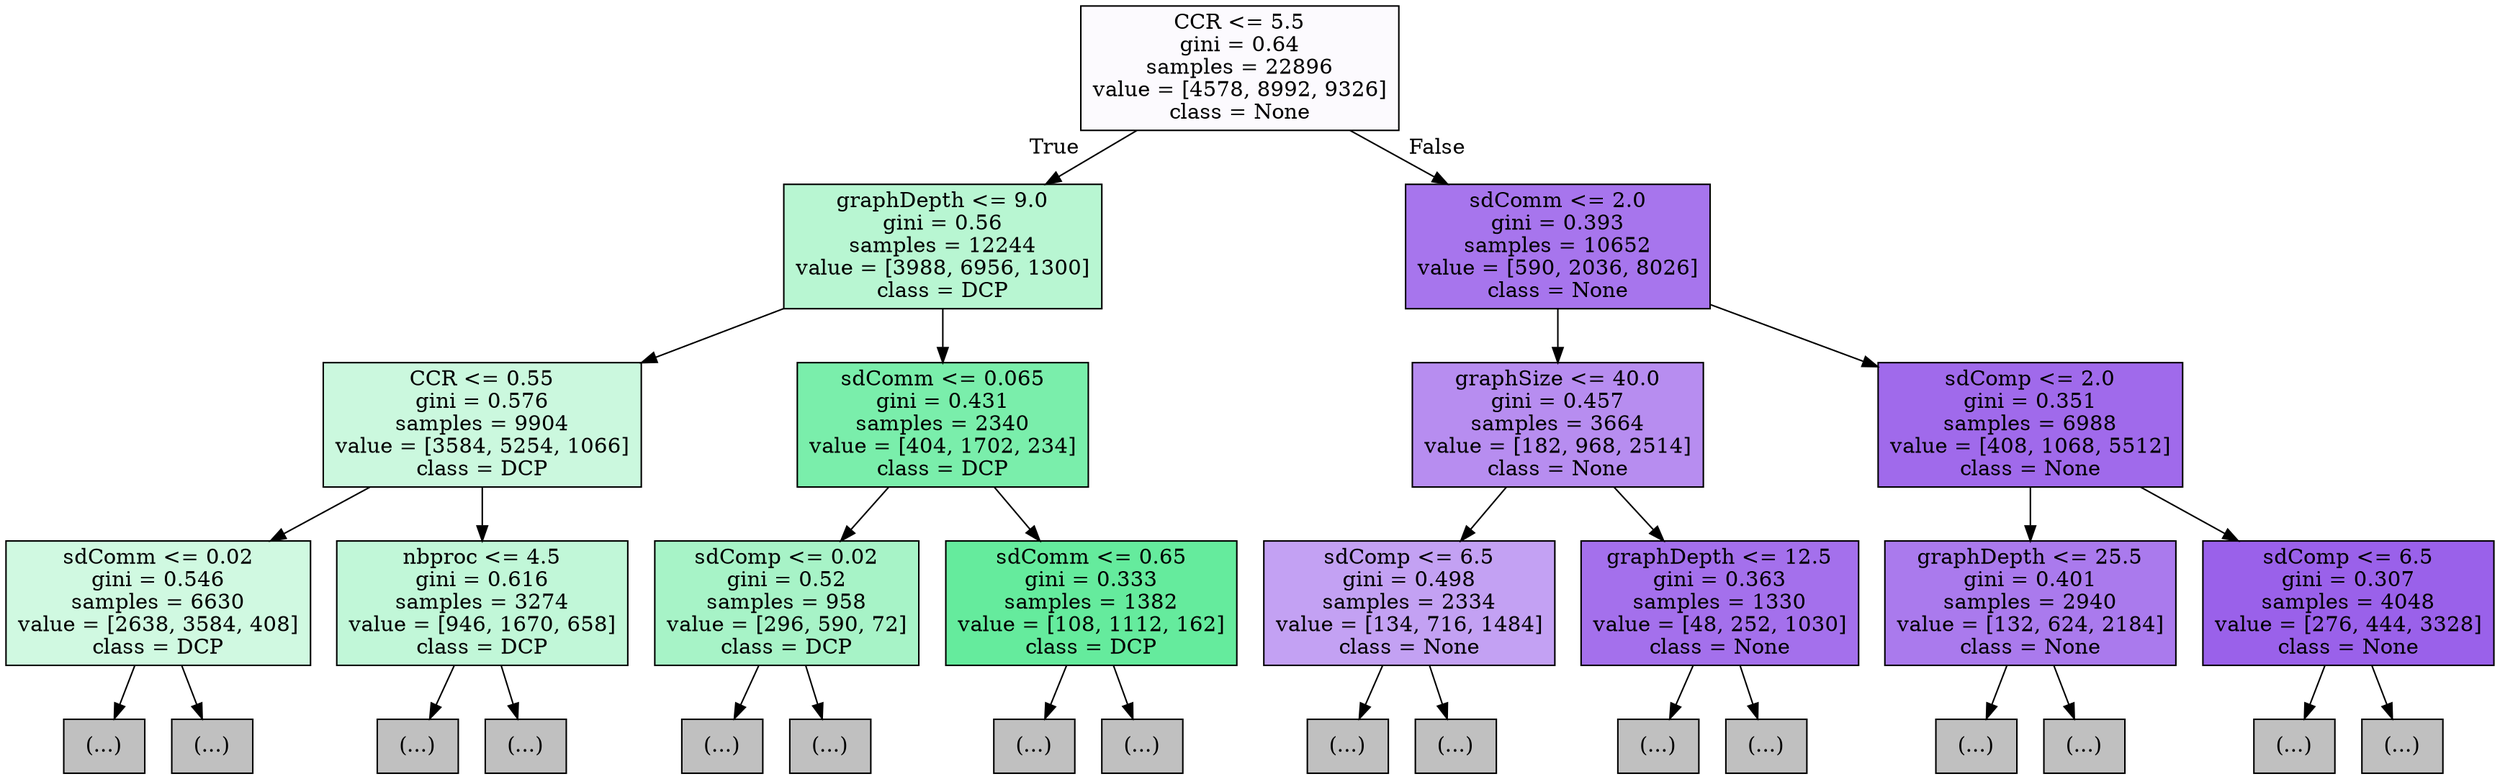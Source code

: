 digraph Tree {
node [shape=box, style="filled", color="black"] ;
0 [label="CCR <= 5.5\ngini = 0.64\nsamples = 22896\nvalue = [4578, 8992, 9326]\nclass = None", fillcolor="#fcfafe"] ;
1 [label="graphDepth <= 9.0\ngini = 0.56\nsamples = 12244\nvalue = [3988, 6956, 1300]\nclass = DCP", fillcolor="#b8f6d2"] ;
0 -> 1 [labeldistance=2.5, labelangle=45, headlabel="True"] ;
2 [label="CCR <= 0.55\ngini = 0.576\nsamples = 9904\nvalue = [3584, 5254, 1066]\nclass = DCP", fillcolor="#cbf8de"] ;
1 -> 2 ;
3 [label="sdComm <= 0.02\ngini = 0.546\nsamples = 6630\nvalue = [2638, 3584, 408]\nclass = DCP", fillcolor="#d0f9e1"] ;
2 -> 3 ;
4 [label="(...)", fillcolor="#C0C0C0"] ;
3 -> 4 ;
23 [label="(...)", fillcolor="#C0C0C0"] ;
3 -> 23 ;
72 [label="nbproc <= 4.5\ngini = 0.616\nsamples = 3274\nvalue = [946, 1670, 658]\nclass = DCP", fillcolor="#c1f7d8"] ;
2 -> 72 ;
73 [label="(...)", fillcolor="#C0C0C0"] ;
72 -> 73 ;
102 [label="(...)", fillcolor="#C0C0C0"] ;
72 -> 102 ;
147 [label="sdComm <= 0.065\ngini = 0.431\nsamples = 2340\nvalue = [404, 1702, 234]\nclass = DCP", fillcolor="#7aeeab"] ;
1 -> 147 ;
148 [label="sdComp <= 0.02\ngini = 0.52\nsamples = 958\nvalue = [296, 590, 72]\nclass = DCP", fillcolor="#a7f3c7"] ;
147 -> 148 ;
149 [label="(...)", fillcolor="#C0C0C0"] ;
148 -> 149 ;
150 [label="(...)", fillcolor="#C0C0C0"] ;
148 -> 150 ;
167 [label="sdComm <= 0.65\ngini = 0.333\nsamples = 1382\nvalue = [108, 1112, 162]\nclass = DCP", fillcolor="#65eb9d"] ;
147 -> 167 ;
168 [label="(...)", fillcolor="#C0C0C0"] ;
167 -> 168 ;
203 [label="(...)", fillcolor="#C0C0C0"] ;
167 -> 203 ;
220 [label="sdComm <= 2.0\ngini = 0.393\nsamples = 10652\nvalue = [590, 2036, 8026]\nclass = None", fillcolor="#a775ed"] ;
0 -> 220 [labeldistance=2.5, labelangle=-45, headlabel="False"] ;
221 [label="graphSize <= 40.0\ngini = 0.457\nsamples = 3664\nvalue = [182, 968, 2514]\nclass = None", fillcolor="#b78df0"] ;
220 -> 221 ;
222 [label="sdComp <= 6.5\ngini = 0.498\nsamples = 2334\nvalue = [134, 716, 1484]\nclass = None", fillcolor="#c3a1f3"] ;
221 -> 222 ;
223 [label="(...)", fillcolor="#C0C0C0"] ;
222 -> 223 ;
244 [label="(...)", fillcolor="#C0C0C0"] ;
222 -> 244 ;
253 [label="graphDepth <= 12.5\ngini = 0.363\nsamples = 1330\nvalue = [48, 252, 1030]\nclass = None", fillcolor="#a470ec"] ;
221 -> 253 ;
254 [label="(...)", fillcolor="#C0C0C0"] ;
253 -> 254 ;
255 [label="(...)", fillcolor="#C0C0C0"] ;
253 -> 255 ;
274 [label="sdComp <= 2.0\ngini = 0.351\nsamples = 6988\nvalue = [408, 1068, 5512]\nclass = None", fillcolor="#a06aeb"] ;
220 -> 274 ;
275 [label="graphDepth <= 25.5\ngini = 0.401\nsamples = 2940\nvalue = [132, 624, 2184]\nclass = None", fillcolor="#aa7aed"] ;
274 -> 275 ;
276 [label="(...)", fillcolor="#C0C0C0"] ;
275 -> 276 ;
311 [label="(...)", fillcolor="#C0C0C0"] ;
275 -> 311 ;
318 [label="sdComp <= 6.5\ngini = 0.307\nsamples = 4048\nvalue = [276, 444, 3328]\nclass = None", fillcolor="#9a61ea"] ;
274 -> 318 ;
319 [label="(...)", fillcolor="#C0C0C0"] ;
318 -> 319 ;
346 [label="(...)", fillcolor="#C0C0C0"] ;
318 -> 346 ;
}
